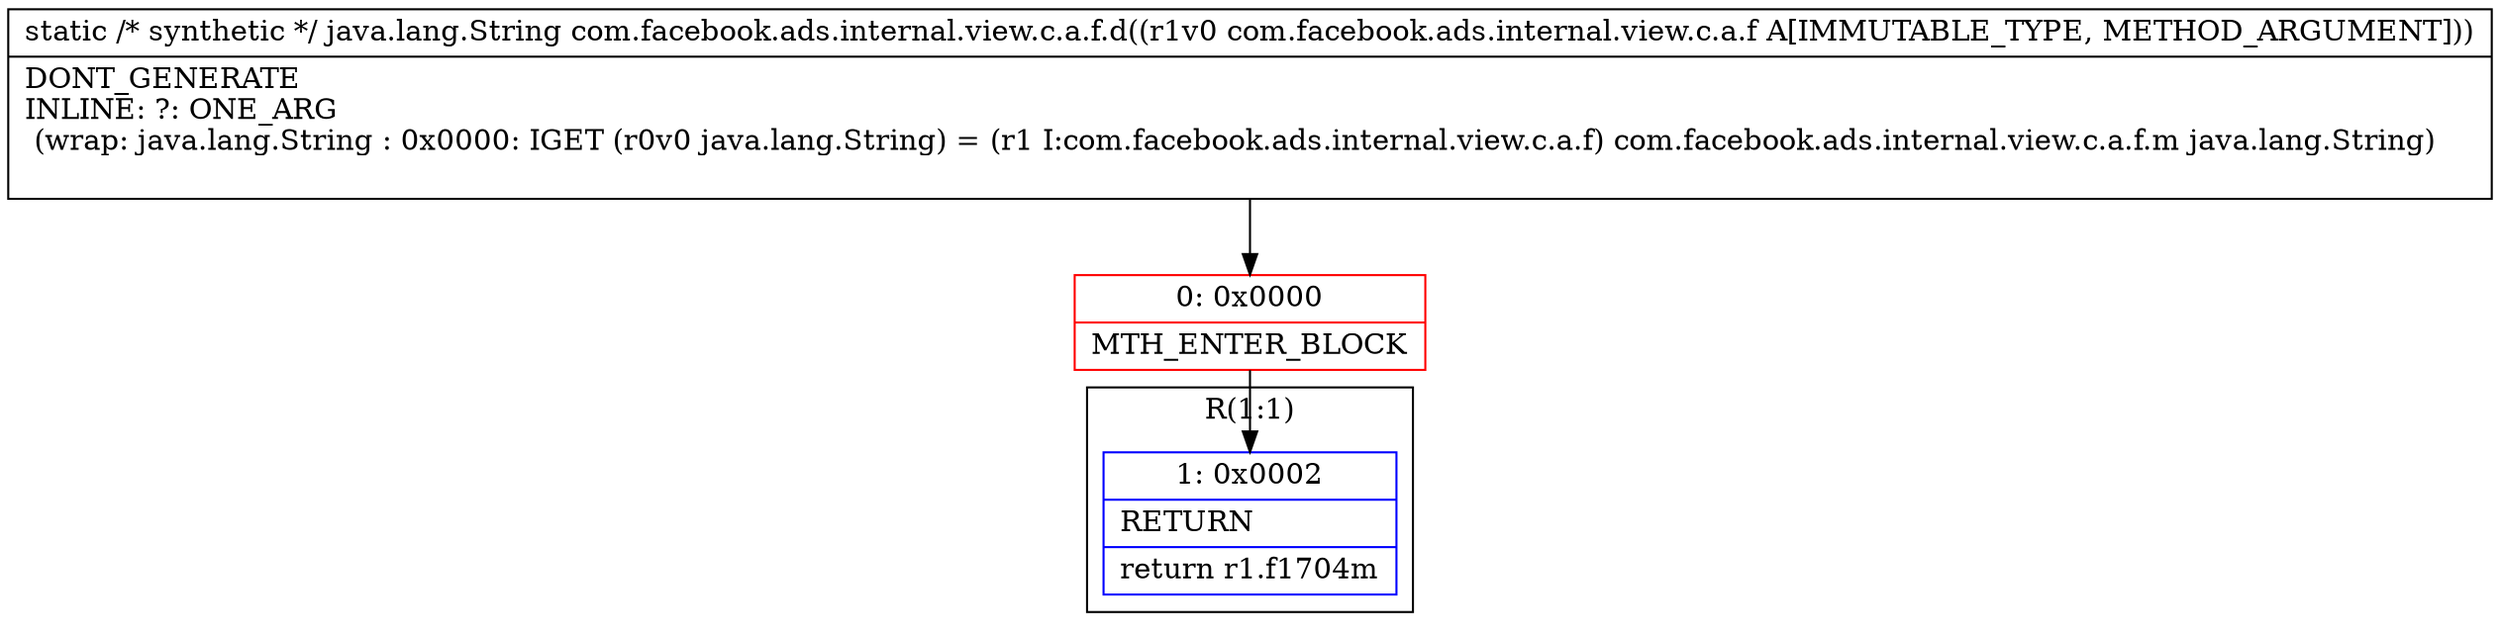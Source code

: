 digraph "CFG forcom.facebook.ads.internal.view.c.a.f.d(Lcom\/facebook\/ads\/internal\/view\/c\/a\/f;)Ljava\/lang\/String;" {
subgraph cluster_Region_1021493563 {
label = "R(1:1)";
node [shape=record,color=blue];
Node_1 [shape=record,label="{1\:\ 0x0002|RETURN\l|return r1.f1704m\l}"];
}
Node_0 [shape=record,color=red,label="{0\:\ 0x0000|MTH_ENTER_BLOCK\l}"];
MethodNode[shape=record,label="{static \/* synthetic *\/ java.lang.String com.facebook.ads.internal.view.c.a.f.d((r1v0 com.facebook.ads.internal.view.c.a.f A[IMMUTABLE_TYPE, METHOD_ARGUMENT]))  | DONT_GENERATE\lINLINE: ?: ONE_ARG  \l  (wrap: java.lang.String : 0x0000: IGET  (r0v0 java.lang.String) = (r1 I:com.facebook.ads.internal.view.c.a.f) com.facebook.ads.internal.view.c.a.f.m java.lang.String)\l\l}"];
MethodNode -> Node_0;
Node_0 -> Node_1;
}

